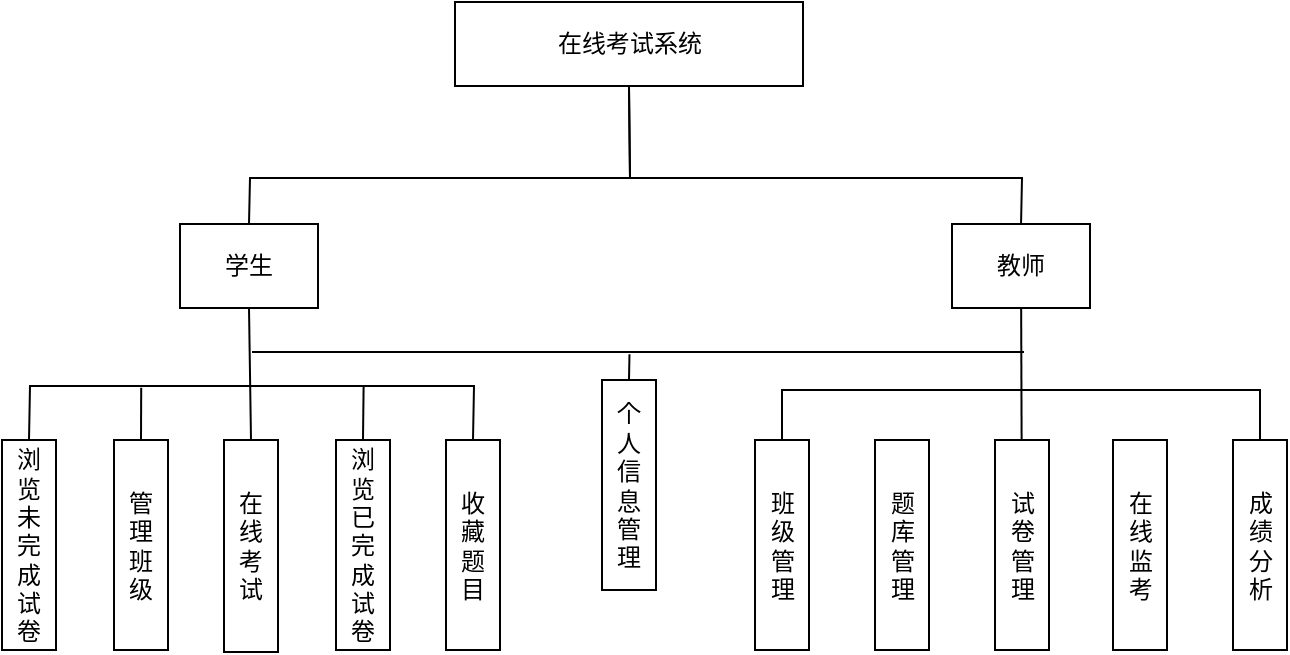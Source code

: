 <mxfile scale="1" border="20">
    <diagram id="CX3G9Xh7dB3GCvSDx5av" name="第 1 页">
        <mxGraphModel dx="1138" dy="785" grid="0" gridSize="10" guides="1" tooltips="1" connect="1" arrows="1" fold="1" page="1" pageScale="1" pageWidth="1169" pageHeight="827" background="#ffffff" math="0" shadow="0">
            <root>
                <mxCell id="0"/>
                <mxCell id="1" parent="0"/>
                <mxCell id="111" style="edgeStyle=none;rounded=0;html=1;exitX=0.5;exitY=1;exitDx=0;exitDy=0;entryX=0.5;entryY=0;entryDx=0;entryDy=0;strokeColor=#000000;endArrow=none;endFill=0;" edge="1" parent="1">
                    <mxGeometry relative="1" as="geometry">
                        <mxPoint x="473.5" y="65" as="sourcePoint"/>
                        <mxPoint x="669.5" y="134" as="targetPoint"/>
                        <Array as="points">
                            <mxPoint x="474" y="110"/>
                            <mxPoint x="670" y="110"/>
                        </Array>
                    </mxGeometry>
                </mxCell>
                <mxCell id="28" value="在线考试系统" style="rounded=0;whiteSpace=wrap;html=1;fillColor=#FFFFFF;strokeColor=#000000;fontColor=#000000;" parent="1" vertex="1">
                    <mxGeometry x="386.5" y="22" width="174" height="42" as="geometry"/>
                </mxCell>
                <mxCell id="96" style="edgeStyle=none;html=1;exitX=0.5;exitY=1;exitDx=0;exitDy=0;entryX=0.5;entryY=0;entryDx=0;entryDy=0;rounded=0;strokeColor=#000000;endArrow=none;endFill=0;" edge="1" parent="1" source="80" target="82">
                    <mxGeometry relative="1" as="geometry"/>
                </mxCell>
                <mxCell id="110" style="edgeStyle=none;rounded=0;html=1;exitX=0.5;exitY=0;exitDx=0;exitDy=0;entryX=0.5;entryY=1;entryDx=0;entryDy=0;strokeColor=#000000;endArrow=none;endFill=0;" edge="1" parent="1" source="80" target="28">
                    <mxGeometry relative="1" as="geometry">
                        <Array as="points">
                            <mxPoint x="284" y="110"/>
                            <mxPoint x="474" y="110"/>
                        </Array>
                    </mxGeometry>
                </mxCell>
                <mxCell id="80" value="学生" style="rounded=0;whiteSpace=wrap;html=1;fillColor=#FFFFFF;strokeColor=#000000;fontColor=#000000;" vertex="1" parent="1">
                    <mxGeometry x="249" y="133" width="69" height="42" as="geometry"/>
                </mxCell>
                <mxCell id="81" value="教师" style="rounded=0;whiteSpace=wrap;html=1;fillColor=#FFFFFF;strokeColor=#000000;fontColor=#000000;" vertex="1" parent="1">
                    <mxGeometry x="635" y="133" width="69" height="42" as="geometry"/>
                </mxCell>
                <mxCell id="82" value="在&lt;br&gt;线&lt;br&gt;考&lt;br&gt;试" style="rounded=0;whiteSpace=wrap;html=1;fillColor=#FFFFFF;strokeColor=#000000;fontColor=#000000;" vertex="1" parent="1">
                    <mxGeometry x="271" y="241" width="27" height="106" as="geometry"/>
                </mxCell>
                <mxCell id="97" style="edgeStyle=none;rounded=0;html=1;exitX=0.5;exitY=0;exitDx=0;exitDy=0;entryX=0.5;entryY=0;entryDx=0;entryDy=0;strokeColor=#000000;endArrow=none;endFill=0;" edge="1" parent="1" source="83" target="85">
                    <mxGeometry relative="1" as="geometry">
                        <Array as="points">
                            <mxPoint x="174" y="214"/>
                            <mxPoint x="396" y="214"/>
                        </Array>
                    </mxGeometry>
                </mxCell>
                <mxCell id="83" value="浏&lt;br&gt;览&lt;br&gt;未&lt;br&gt;完&lt;br&gt;成&lt;br&gt;试&lt;br&gt;卷" style="rounded=0;whiteSpace=wrap;html=1;fillColor=#FFFFFF;strokeColor=#000000;fontColor=#000000;" vertex="1" parent="1">
                    <mxGeometry x="160" y="241" width="27" height="105" as="geometry"/>
                </mxCell>
                <mxCell id="101" style="edgeStyle=none;rounded=0;html=1;exitX=0.5;exitY=0;exitDx=0;exitDy=0;strokeColor=#000000;endArrow=none;endFill=0;" edge="1" parent="1" source="84">
                    <mxGeometry relative="1" as="geometry">
                        <mxPoint x="340.8" y="214.431" as="targetPoint"/>
                    </mxGeometry>
                </mxCell>
                <mxCell id="84" value="浏&lt;br&gt;览&lt;br&gt;已&lt;br&gt;完&lt;br&gt;成&lt;br&gt;试&lt;br&gt;卷" style="rounded=0;whiteSpace=wrap;html=1;fillColor=#FFFFFF;strokeColor=#000000;fontColor=#000000;" vertex="1" parent="1">
                    <mxGeometry x="327" y="241" width="27" height="105" as="geometry"/>
                </mxCell>
                <mxCell id="85" value="收&lt;br&gt;藏&lt;br&gt;题&lt;br&gt;目" style="rounded=0;whiteSpace=wrap;html=1;fillColor=#FFFFFF;strokeColor=#000000;fontColor=#000000;" vertex="1" parent="1">
                    <mxGeometry x="382" y="241" width="27" height="105" as="geometry"/>
                </mxCell>
                <mxCell id="100" style="edgeStyle=none;rounded=0;html=1;exitX=0.5;exitY=0;exitDx=0;exitDy=0;strokeColor=#000000;endArrow=none;endFill=0;" edge="1" parent="1" source="86">
                    <mxGeometry relative="1" as="geometry">
                        <mxPoint x="229.6" y="214.875" as="targetPoint"/>
                    </mxGeometry>
                </mxCell>
                <mxCell id="86" value="管&lt;br&gt;理&lt;br&gt;班&lt;br&gt;级" style="rounded=0;whiteSpace=wrap;html=1;fillColor=#FFFFFF;strokeColor=#000000;fontColor=#000000;" vertex="1" parent="1">
                    <mxGeometry x="216" y="241" width="27" height="105" as="geometry"/>
                </mxCell>
                <mxCell id="109" style="edgeStyle=none;rounded=0;html=1;exitX=0.5;exitY=0;exitDx=0;exitDy=0;strokeColor=#000000;endArrow=none;endFill=0;" edge="1" parent="1" source="87">
                    <mxGeometry relative="1" as="geometry">
                        <mxPoint x="473.742" y="198.154" as="targetPoint"/>
                    </mxGeometry>
                </mxCell>
                <mxCell id="87" value="个&lt;br&gt;人&lt;br&gt;信&lt;br&gt;息&lt;br&gt;管&lt;br&gt;理" style="rounded=0;whiteSpace=wrap;html=1;fillColor=#FFFFFF;strokeColor=#000000;fontColor=#000000;" vertex="1" parent="1">
                    <mxGeometry x="460" y="211" width="27" height="105" as="geometry"/>
                </mxCell>
                <mxCell id="89" value="班&lt;br&gt;级&lt;br&gt;管&lt;br&gt;理" style="rounded=0;whiteSpace=wrap;html=1;fillColor=#FFFFFF;strokeColor=#000000;fontColor=#000000;" vertex="1" parent="1">
                    <mxGeometry x="536.5" y="241" width="27" height="105" as="geometry"/>
                </mxCell>
                <mxCell id="91" value="题&lt;br&gt;库&lt;br&gt;管&lt;br&gt;理" style="rounded=0;whiteSpace=wrap;html=1;fillColor=#FFFFFF;strokeColor=#000000;fontColor=#000000;" vertex="1" parent="1">
                    <mxGeometry x="596.5" y="241" width="27" height="105" as="geometry"/>
                </mxCell>
                <mxCell id="104" value="" style="edgeStyle=none;rounded=0;html=1;strokeColor=#000000;endArrow=none;endFill=0;" edge="1" parent="1" source="93" target="81">
                    <mxGeometry relative="1" as="geometry"/>
                </mxCell>
                <mxCell id="93" value="试&lt;br&gt;卷&lt;br&gt;管&lt;br&gt;理" style="rounded=0;whiteSpace=wrap;html=1;fillColor=#FFFFFF;strokeColor=#000000;fontColor=#000000;" vertex="1" parent="1">
                    <mxGeometry x="656.5" y="241" width="27" height="105" as="geometry"/>
                </mxCell>
                <mxCell id="94" value="在&lt;br&gt;线&lt;br&gt;监&lt;br&gt;考" style="rounded=0;whiteSpace=wrap;html=1;fillColor=#FFFFFF;strokeColor=#000000;fontColor=#000000;" vertex="1" parent="1">
                    <mxGeometry x="715.5" y="241" width="27" height="105" as="geometry"/>
                </mxCell>
                <mxCell id="95" value="成&lt;br&gt;绩&lt;br&gt;分&lt;br&gt;析" style="rounded=0;whiteSpace=wrap;html=1;fillColor=#FFFFFF;strokeColor=#000000;fontColor=#000000;" vertex="1" parent="1">
                    <mxGeometry x="775.5" y="241" width="27" height="105" as="geometry"/>
                </mxCell>
                <mxCell id="106" style="edgeStyle=none;rounded=0;html=1;exitX=0.5;exitY=0;exitDx=0;exitDy=0;entryX=0.5;entryY=0;entryDx=0;entryDy=0;strokeColor=#000000;endArrow=none;endFill=0;" edge="1" parent="1" source="105" target="95">
                    <mxGeometry relative="1" as="geometry">
                        <Array as="points">
                            <mxPoint x="550" y="216"/>
                            <mxPoint x="789" y="216"/>
                        </Array>
                    </mxGeometry>
                </mxCell>
                <mxCell id="105" value="班&lt;br&gt;级&lt;br&gt;管&lt;br&gt;理" style="rounded=0;whiteSpace=wrap;html=1;fillColor=#FFFFFF;strokeColor=#000000;fontColor=#000000;" vertex="1" parent="1">
                    <mxGeometry x="536.5" y="241" width="27" height="105" as="geometry"/>
                </mxCell>
                <mxCell id="107" value="" style="edgeStyle=none;orthogonalLoop=1;jettySize=auto;html=1;rounded=0;strokeColor=#000000;endArrow=none;endFill=0;" edge="1" parent="1">
                    <mxGeometry width="100" relative="1" as="geometry">
                        <mxPoint x="285" y="197" as="sourcePoint"/>
                        <mxPoint x="671" y="197" as="targetPoint"/>
                        <Array as="points"/>
                    </mxGeometry>
                </mxCell>
            </root>
        </mxGraphModel>
    </diagram>
</mxfile>
